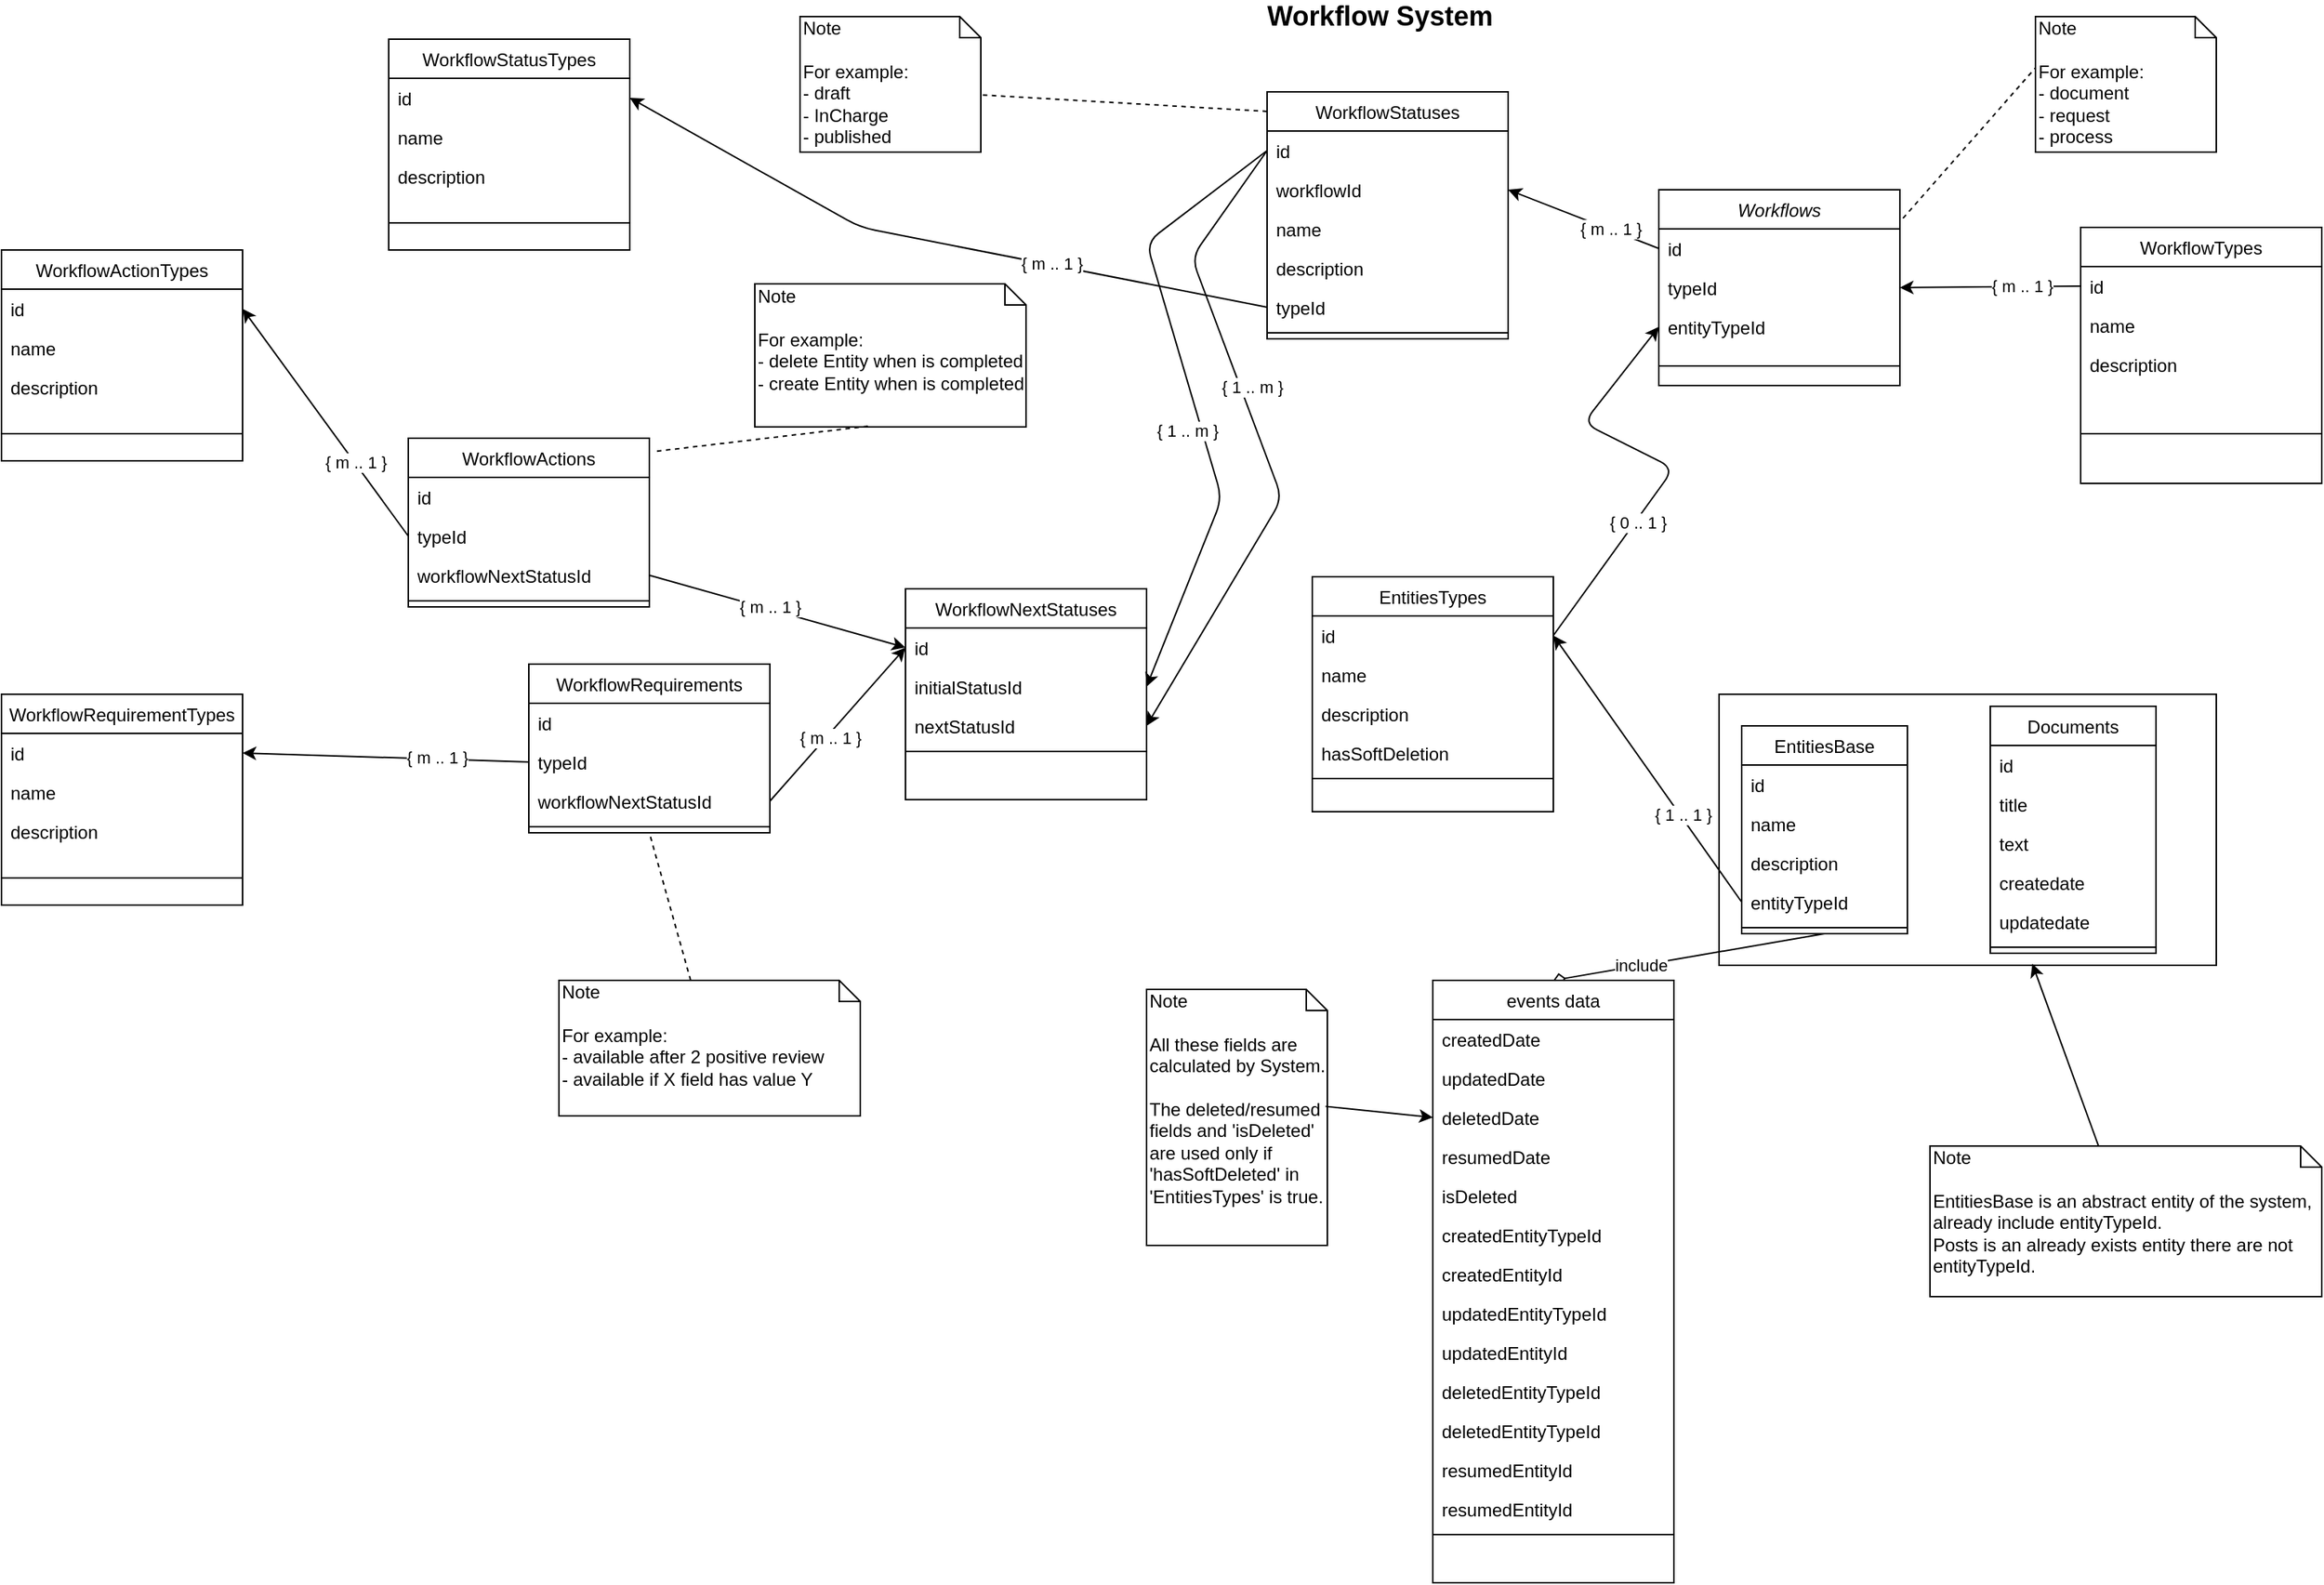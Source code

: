 <mxfile version="13.1.3">
    <diagram id="C5RBs43oDa-KdzZeNtuy" name="Page-1">
        <mxGraphModel dx="1258" dy="830" grid="1" gridSize="10" guides="1" tooltips="1" connect="1" arrows="1" fold="1" page="1" pageScale="1" pageWidth="827" pageHeight="1169" math="0" shadow="0">
            <root>
                <mxCell id="WIyWlLk6GJQsqaUBKTNV-0"/>
                <mxCell id="WIyWlLk6GJQsqaUBKTNV-1" parent="WIyWlLk6GJQsqaUBKTNV-0"/>
                <mxCell id="hu_7Jktt0xsc6km2IPXW-102" value="" style="rounded=0;whiteSpace=wrap;html=1;" parent="WIyWlLk6GJQsqaUBKTNV-1" vertex="1">
                    <mxGeometry x="390" y="470" width="330" height="180" as="geometry"/>
                </mxCell>
                <mxCell id="zkfFHV4jXpPFQw0GAbJ--0" value="Workflows" style="swimlane;fontStyle=2;align=center;verticalAlign=top;childLayout=stackLayout;horizontal=1;startSize=26;horizontalStack=0;resizeParent=1;resizeLast=0;collapsible=1;marginBottom=0;rounded=0;shadow=0;strokeWidth=1;" parent="WIyWlLk6GJQsqaUBKTNV-1" vertex="1">
                    <mxGeometry x="350" y="135" width="160" height="130" as="geometry">
                        <mxRectangle x="230" y="140" width="160" height="26" as="alternateBounds"/>
                    </mxGeometry>
                </mxCell>
                <mxCell id="zkfFHV4jXpPFQw0GAbJ--1" value="id" style="text;align=left;verticalAlign=top;spacingLeft=4;spacingRight=4;overflow=hidden;rotatable=0;points=[[0,0.5],[1,0.5]];portConstraint=eastwest;" parent="zkfFHV4jXpPFQw0GAbJ--0" vertex="1">
                    <mxGeometry y="26" width="160" height="26" as="geometry"/>
                </mxCell>
                <mxCell id="zkfFHV4jXpPFQw0GAbJ--2" value="typeId" style="text;align=left;verticalAlign=top;spacingLeft=4;spacingRight=4;overflow=hidden;rotatable=0;points=[[0,0.5],[1,0.5]];portConstraint=eastwest;rounded=0;shadow=0;html=0;" parent="zkfFHV4jXpPFQw0GAbJ--0" vertex="1">
                    <mxGeometry y="52" width="160" height="26" as="geometry"/>
                </mxCell>
                <mxCell id="zkfFHV4jXpPFQw0GAbJ--3" value="entityTypeId" style="text;align=left;verticalAlign=top;spacingLeft=4;spacingRight=4;overflow=hidden;rotatable=0;points=[[0,0.5],[1,0.5]];portConstraint=eastwest;rounded=0;shadow=0;html=0;" parent="zkfFHV4jXpPFQw0GAbJ--0" vertex="1">
                    <mxGeometry y="78" width="160" height="26" as="geometry"/>
                </mxCell>
                <mxCell id="zkfFHV4jXpPFQw0GAbJ--4" value="" style="line;html=1;strokeWidth=1;align=left;verticalAlign=middle;spacingTop=-1;spacingLeft=3;spacingRight=3;rotatable=0;labelPosition=right;points=[];portConstraint=eastwest;" parent="zkfFHV4jXpPFQw0GAbJ--0" vertex="1">
                    <mxGeometry y="104" width="160" height="26" as="geometry"/>
                </mxCell>
                <mxCell id="zkfFHV4jXpPFQw0GAbJ--17" value="WorkflowTypes" style="swimlane;fontStyle=0;align=center;verticalAlign=top;childLayout=stackLayout;horizontal=1;startSize=26;horizontalStack=0;resizeParent=1;resizeLast=0;collapsible=1;marginBottom=0;rounded=0;shadow=0;strokeWidth=1;" parent="WIyWlLk6GJQsqaUBKTNV-1" vertex="1">
                    <mxGeometry x="630" y="160" width="160" height="170" as="geometry">
                        <mxRectangle x="550" y="140" width="160" height="26" as="alternateBounds"/>
                    </mxGeometry>
                </mxCell>
                <mxCell id="zkfFHV4jXpPFQw0GAbJ--18" value="id" style="text;align=left;verticalAlign=top;spacingLeft=4;spacingRight=4;overflow=hidden;rotatable=0;points=[[0,0.5],[1,0.5]];portConstraint=eastwest;" parent="zkfFHV4jXpPFQw0GAbJ--17" vertex="1">
                    <mxGeometry y="26" width="160" height="26" as="geometry"/>
                </mxCell>
                <mxCell id="zkfFHV4jXpPFQw0GAbJ--19" value="name" style="text;align=left;verticalAlign=top;spacingLeft=4;spacingRight=4;overflow=hidden;rotatable=0;points=[[0,0.5],[1,0.5]];portConstraint=eastwest;rounded=0;shadow=0;html=0;" parent="zkfFHV4jXpPFQw0GAbJ--17" vertex="1">
                    <mxGeometry y="52" width="160" height="26" as="geometry"/>
                </mxCell>
                <mxCell id="zkfFHV4jXpPFQw0GAbJ--20" value="description" style="text;align=left;verticalAlign=top;spacingLeft=4;spacingRight=4;overflow=hidden;rotatable=0;points=[[0,0.5],[1,0.5]];portConstraint=eastwest;rounded=0;shadow=0;html=0;" parent="zkfFHV4jXpPFQw0GAbJ--17" vertex="1">
                    <mxGeometry y="78" width="160" height="26" as="geometry"/>
                </mxCell>
                <mxCell id="zkfFHV4jXpPFQw0GAbJ--23" value="" style="line;html=1;strokeWidth=1;align=left;verticalAlign=middle;spacingTop=-1;spacingLeft=3;spacingRight=3;rotatable=0;labelPosition=right;points=[];portConstraint=eastwest;" parent="zkfFHV4jXpPFQw0GAbJ--17" vertex="1">
                    <mxGeometry y="104" width="160" height="66" as="geometry"/>
                </mxCell>
                <mxCell id="39" value="WorkflowStatusTypes" style="swimlane;fontStyle=0;align=center;verticalAlign=top;childLayout=stackLayout;horizontal=1;startSize=26;horizontalStack=0;resizeParent=1;resizeLast=0;collapsible=1;marginBottom=0;rounded=0;shadow=0;strokeWidth=1;" parent="WIyWlLk6GJQsqaUBKTNV-1" vertex="1">
                    <mxGeometry x="-493" y="35" width="160" height="140" as="geometry">
                        <mxRectangle x="550" y="140" width="160" height="26" as="alternateBounds"/>
                    </mxGeometry>
                </mxCell>
                <mxCell id="40" value="id" style="text;align=left;verticalAlign=top;spacingLeft=4;spacingRight=4;overflow=hidden;rotatable=0;points=[[0,0.5],[1,0.5]];portConstraint=eastwest;" parent="39" vertex="1">
                    <mxGeometry y="26" width="160" height="26" as="geometry"/>
                </mxCell>
                <mxCell id="41" value="name" style="text;align=left;verticalAlign=top;spacingLeft=4;spacingRight=4;overflow=hidden;rotatable=0;points=[[0,0.5],[1,0.5]];portConstraint=eastwest;rounded=0;shadow=0;html=0;" parent="39" vertex="1">
                    <mxGeometry y="52" width="160" height="26" as="geometry"/>
                </mxCell>
                <mxCell id="42" value="description" style="text;align=left;verticalAlign=top;spacingLeft=4;spacingRight=4;overflow=hidden;rotatable=0;points=[[0,0.5],[1,0.5]];portConstraint=eastwest;rounded=0;shadow=0;html=0;" parent="39" vertex="1">
                    <mxGeometry y="78" width="160" height="26" as="geometry"/>
                </mxCell>
                <mxCell id="43" value="" style="line;html=1;strokeWidth=1;align=left;verticalAlign=middle;spacingTop=-1;spacingLeft=3;spacingRight=3;rotatable=0;labelPosition=right;points=[];portConstraint=eastwest;" parent="39" vertex="1">
                    <mxGeometry y="104" width="160" height="36" as="geometry"/>
                </mxCell>
                <mxCell id="48" value="WorkflowActionTypes" style="swimlane;fontStyle=0;align=center;verticalAlign=top;childLayout=stackLayout;horizontal=1;startSize=26;horizontalStack=0;resizeParent=1;resizeLast=0;collapsible=1;marginBottom=0;rounded=0;shadow=0;strokeWidth=1;" parent="WIyWlLk6GJQsqaUBKTNV-1" vertex="1">
                    <mxGeometry x="-750" y="175" width="160" height="140" as="geometry">
                        <mxRectangle x="550" y="140" width="160" height="26" as="alternateBounds"/>
                    </mxGeometry>
                </mxCell>
                <mxCell id="49" value="id" style="text;align=left;verticalAlign=top;spacingLeft=4;spacingRight=4;overflow=hidden;rotatable=0;points=[[0,0.5],[1,0.5]];portConstraint=eastwest;" parent="48" vertex="1">
                    <mxGeometry y="26" width="160" height="26" as="geometry"/>
                </mxCell>
                <mxCell id="50" value="name" style="text;align=left;verticalAlign=top;spacingLeft=4;spacingRight=4;overflow=hidden;rotatable=0;points=[[0,0.5],[1,0.5]];portConstraint=eastwest;rounded=0;shadow=0;html=0;" parent="48" vertex="1">
                    <mxGeometry y="52" width="160" height="26" as="geometry"/>
                </mxCell>
                <mxCell id="51" value="description" style="text;align=left;verticalAlign=top;spacingLeft=4;spacingRight=4;overflow=hidden;rotatable=0;points=[[0,0.5],[1,0.5]];portConstraint=eastwest;rounded=0;shadow=0;html=0;" parent="48" vertex="1">
                    <mxGeometry y="78" width="160" height="26" as="geometry"/>
                </mxCell>
                <mxCell id="52" value="" style="line;html=1;strokeWidth=1;align=left;verticalAlign=middle;spacingTop=-1;spacingLeft=3;spacingRight=3;rotatable=0;labelPosition=right;points=[];portConstraint=eastwest;" parent="48" vertex="1">
                    <mxGeometry y="104" width="160" height="36" as="geometry"/>
                </mxCell>
                <mxCell id="hu_7Jktt0xsc6km2IPXW-115" value="WorkflowStatuses" style="swimlane;fontStyle=0;align=center;verticalAlign=top;childLayout=stackLayout;horizontal=1;startSize=26;horizontalStack=0;resizeParent=1;resizeLast=0;collapsible=1;marginBottom=0;rounded=0;shadow=0;strokeWidth=1;" parent="WIyWlLk6GJQsqaUBKTNV-1" vertex="1">
                    <mxGeometry x="90" y="70" width="160" height="164" as="geometry">
                        <mxRectangle x="550" y="140" width="160" height="26" as="alternateBounds"/>
                    </mxGeometry>
                </mxCell>
                <mxCell id="hu_7Jktt0xsc6km2IPXW-116" value="id" style="text;align=left;verticalAlign=top;spacingLeft=4;spacingRight=4;overflow=hidden;rotatable=0;points=[[0,0.5],[1,0.5]];portConstraint=eastwest;" parent="hu_7Jktt0xsc6km2IPXW-115" vertex="1">
                    <mxGeometry y="26" width="160" height="26" as="geometry"/>
                </mxCell>
                <mxCell id="hu_7Jktt0xsc6km2IPXW-117" value="workflowId" style="text;align=left;verticalAlign=top;spacingLeft=4;spacingRight=4;overflow=hidden;rotatable=0;points=[[0,0.5],[1,0.5]];portConstraint=eastwest;rounded=0;shadow=0;html=0;" parent="hu_7Jktt0xsc6km2IPXW-115" vertex="1">
                    <mxGeometry y="52" width="160" height="26" as="geometry"/>
                </mxCell>
                <mxCell id="hu_7Jktt0xsc6km2IPXW-118" value="name&#10;" style="text;align=left;verticalAlign=top;spacingLeft=4;spacingRight=4;overflow=hidden;rotatable=0;points=[[0,0.5],[1,0.5]];portConstraint=eastwest;rounded=0;shadow=0;html=0;" parent="hu_7Jktt0xsc6km2IPXW-115" vertex="1">
                    <mxGeometry y="78" width="160" height="26" as="geometry"/>
                </mxCell>
                <mxCell id="0" value="description" style="text;align=left;verticalAlign=top;spacingLeft=4;spacingRight=4;overflow=hidden;rotatable=0;points=[[0,0.5],[1,0.5]];portConstraint=eastwest;rounded=0;shadow=0;html=0;" parent="hu_7Jktt0xsc6km2IPXW-115" vertex="1">
                    <mxGeometry y="104" width="160" height="26" as="geometry"/>
                </mxCell>
                <mxCell id="45" value="typeId" style="text;align=left;verticalAlign=top;spacingLeft=4;spacingRight=4;overflow=hidden;rotatable=0;points=[[0,0.5],[1,0.5]];portConstraint=eastwest;rounded=0;shadow=0;html=0;" parent="hu_7Jktt0xsc6km2IPXW-115" vertex="1">
                    <mxGeometry y="130" width="160" height="26" as="geometry"/>
                </mxCell>
                <mxCell id="hu_7Jktt0xsc6km2IPXW-119" value="" style="line;html=1;strokeWidth=1;align=left;verticalAlign=middle;spacingTop=-1;spacingLeft=3;spacingRight=3;rotatable=0;labelPosition=right;points=[];portConstraint=eastwest;" parent="hu_7Jktt0xsc6km2IPXW-115" vertex="1">
                    <mxGeometry y="156" width="160" height="8" as="geometry"/>
                </mxCell>
                <mxCell id="hu_7Jktt0xsc6km2IPXW-29" value="Note&lt;br&gt;&lt;br&gt;All these fields are calculated by System.&lt;br&gt;&lt;br&gt;The deleted/resumed fields and 'isDeleted' are used only if 'hasSoftDeleted' in 'EntitiesTypes' is true." style="shape=note;whiteSpace=wrap;html=1;size=14;verticalAlign=top;align=left;spacingTop=-6;" parent="WIyWlLk6GJQsqaUBKTNV-1" vertex="1">
                    <mxGeometry x="10" y="666" width="120" height="170" as="geometry"/>
                </mxCell>
                <mxCell id="hu_7Jktt0xsc6km2IPXW-0" value="&lt;b&gt;&lt;font style=&quot;font-size: 18px&quot;&gt;Workflow System&lt;/font&gt;&lt;/b&gt;" style="text;html=1;strokeColor=none;fillColor=none;align=center;verticalAlign=middle;whiteSpace=wrap;rounded=0;" parent="WIyWlLk6GJQsqaUBKTNV-1" vertex="1">
                    <mxGeometry x="10" y="10" width="310" height="20" as="geometry"/>
                </mxCell>
                <mxCell id="hu_7Jktt0xsc6km2IPXW-30" value="" style="endArrow=classic;html=1;exitX=0.99;exitY=0.457;exitDx=0;exitDy=0;exitPerimeter=0;entryX=0;entryY=0.5;entryDx=0;entryDy=0;" parent="WIyWlLk6GJQsqaUBKTNV-1" source="hu_7Jktt0xsc6km2IPXW-29" target="hu_7Jktt0xsc6km2IPXW-50" edge="1">
                    <mxGeometry width="50" height="50" relative="1" as="geometry">
                        <mxPoint x="390" y="500" as="sourcePoint"/>
                        <mxPoint x="190" y="674" as="targetPoint"/>
                    </mxGeometry>
                </mxCell>
                <mxCell id="hu_7Jktt0xsc6km2IPXW-62" value="" style="endArrow=none;html=1;exitX=0.5;exitY=0;exitDx=0;exitDy=0;entryX=0.5;entryY=1;entryDx=0;entryDy=0;startArrow=diamond;startFill=0;endFill=0;" parent="WIyWlLk6GJQsqaUBKTNV-1" source="hu_7Jktt0xsc6km2IPXW-44" target="hu_7Jktt0xsc6km2IPXW-18" edge="1">
                    <mxGeometry width="50" height="50" relative="1" as="geometry">
                        <mxPoint x="119" y="712.395" as="sourcePoint"/>
                        <mxPoint x="200" y="831" as="targetPoint"/>
                    </mxGeometry>
                </mxCell>
                <mxCell id="hu_7Jktt0xsc6km2IPXW-63" value="include" style="edgeLabel;html=1;align=center;verticalAlign=middle;resizable=0;points=[];" parent="hu_7Jktt0xsc6km2IPXW-62" vertex="1" connectable="0">
                    <mxGeometry x="-0.356" relative="1" as="geometry">
                        <mxPoint as="offset"/>
                    </mxGeometry>
                </mxCell>
                <mxCell id="hu_7Jktt0xsc6km2IPXW-83" value="" style="endArrow=classic;html=1;exitX=0;exitY=0.5;exitDx=0;exitDy=0;entryX=1;entryY=0.5;entryDx=0;entryDy=0;" parent="WIyWlLk6GJQsqaUBKTNV-1" source="hu_7Jktt0xsc6km2IPXW-84" target="hu_7Jktt0xsc6km2IPXW-13" edge="1">
                    <mxGeometry width="50" height="50" relative="1" as="geometry">
                        <mxPoint x="508.261" y="740" as="sourcePoint"/>
                        <mxPoint x="150" y="470" as="targetPoint"/>
                    </mxGeometry>
                </mxCell>
                <mxCell id="hu_7Jktt0xsc6km2IPXW-85" value="{ 1 .. 1 }" style="edgeLabel;html=1;align=center;verticalAlign=middle;resizable=0;points=[];" parent="hu_7Jktt0xsc6km2IPXW-83" vertex="1" connectable="0">
                    <mxGeometry x="-0.353" y="-1" relative="1" as="geometry">
                        <mxPoint as="offset"/>
                    </mxGeometry>
                </mxCell>
                <mxCell id="hu_7Jktt0xsc6km2IPXW-86" value="" style="endArrow=classic;html=1;exitX=0;exitY=0.5;exitDx=0;exitDy=0;entryX=1;entryY=0.5;entryDx=0;entryDy=0;" parent="WIyWlLk6GJQsqaUBKTNV-1" source="zkfFHV4jXpPFQw0GAbJ--18" target="zkfFHV4jXpPFQw0GAbJ--2" edge="1">
                    <mxGeometry width="50" height="50" relative="1" as="geometry">
                        <mxPoint x="160" y="548" as="sourcePoint"/>
                        <mxPoint x="580" y="270" as="targetPoint"/>
                    </mxGeometry>
                </mxCell>
                <mxCell id="hu_7Jktt0xsc6km2IPXW-87" value="{ m .. 1 }" style="edgeLabel;html=1;align=center;verticalAlign=middle;resizable=0;points=[];" parent="hu_7Jktt0xsc6km2IPXW-86" vertex="1" connectable="0">
                    <mxGeometry x="-0.353" y="-1" relative="1" as="geometry">
                        <mxPoint as="offset"/>
                    </mxGeometry>
                </mxCell>
                <mxCell id="hu_7Jktt0xsc6km2IPXW-88" value="" style="endArrow=classic;html=1;exitX=1;exitY=0.5;exitDx=0;exitDy=0;entryX=0;entryY=0.5;entryDx=0;entryDy=0;" parent="WIyWlLk6GJQsqaUBKTNV-1" source="hu_7Jktt0xsc6km2IPXW-13" target="zkfFHV4jXpPFQw0GAbJ--3" edge="1">
                    <mxGeometry width="50" height="50" relative="1" as="geometry">
                        <mxPoint x="390" y="250" as="sourcePoint"/>
                        <mxPoint x="460" y="380" as="targetPoint"/>
                        <Array as="points">
                            <mxPoint x="360" y="320"/>
                            <mxPoint x="300" y="290"/>
                        </Array>
                    </mxGeometry>
                </mxCell>
                <mxCell id="hu_7Jktt0xsc6km2IPXW-89" value="{ 0 .. 1 }" style="edgeLabel;html=1;align=center;verticalAlign=middle;resizable=0;points=[];" parent="hu_7Jktt0xsc6km2IPXW-88" vertex="1" connectable="0">
                    <mxGeometry x="-0.353" y="-1" relative="1" as="geometry">
                        <mxPoint x="1.0" y="-0.95" as="offset"/>
                    </mxGeometry>
                </mxCell>
                <mxCell id="hu_7Jktt0xsc6km2IPXW-109" value="Note&lt;br&gt;&lt;br&gt;EntitiesBase is an abstract entity of the system, already include entityTypeId.&lt;br&gt;Posts is an already exists entity there are not entityTypeId.&lt;br&gt;" style="shape=note;whiteSpace=wrap;html=1;size=14;verticalAlign=top;align=left;spacingTop=-6;" parent="WIyWlLk6GJQsqaUBKTNV-1" vertex="1">
                    <mxGeometry x="530" y="770" width="260" height="100" as="geometry"/>
                </mxCell>
                <mxCell id="hu_7Jktt0xsc6km2IPXW-110" value="" style="endArrow=classic;html=1;entryX=0.63;entryY=0.994;entryDx=0;entryDy=0;entryPerimeter=0;" parent="WIyWlLk6GJQsqaUBKTNV-1" source="hu_7Jktt0xsc6km2IPXW-109" target="hu_7Jktt0xsc6km2IPXW-102" edge="1">
                    <mxGeometry width="50" height="50" relative="1" as="geometry">
                        <mxPoint x="930" y="700" as="sourcePoint"/>
                        <mxPoint x="480" y="740" as="targetPoint"/>
                    </mxGeometry>
                </mxCell>
                <mxCell id="hu_7Jktt0xsc6km2IPXW-120" value="" style="endArrow=classic;html=1;exitX=0;exitY=0.5;exitDx=0;exitDy=0;entryX=1;entryY=0.5;entryDx=0;entryDy=0;" parent="WIyWlLk6GJQsqaUBKTNV-1" source="zkfFHV4jXpPFQw0GAbJ--1" target="hu_7Jktt0xsc6km2IPXW-117" edge="1">
                    <mxGeometry width="50" height="50" relative="1" as="geometry">
                        <mxPoint x="390" y="247" as="sourcePoint"/>
                        <mxPoint x="-400.96" y="478" as="targetPoint"/>
                    </mxGeometry>
                </mxCell>
                <mxCell id="hu_7Jktt0xsc6km2IPXW-121" value="{ m .. 1 }" style="edgeLabel;html=1;align=center;verticalAlign=middle;resizable=0;points=[];" parent="hu_7Jktt0xsc6km2IPXW-120" vertex="1" connectable="0">
                    <mxGeometry x="-0.353" y="-1" relative="1" as="geometry">
                        <mxPoint as="offset"/>
                    </mxGeometry>
                </mxCell>
                <mxCell id="hu_7Jktt0xsc6km2IPXW-122" value="Note&lt;br&gt;&lt;br&gt;For example:&lt;br&gt;- draft&lt;br&gt;- InCharge&lt;br&gt;- published" style="shape=note;whiteSpace=wrap;html=1;size=14;verticalAlign=top;align=left;spacingTop=-6;" parent="WIyWlLk6GJQsqaUBKTNV-1" vertex="1">
                    <mxGeometry x="-220" y="20" width="120" height="90" as="geometry"/>
                </mxCell>
                <mxCell id="2" value="" style="endArrow=none;dashed=1;html=1;entryX=0;entryY=0;entryDx=120;entryDy=52;entryPerimeter=0;exitX=0;exitY=0.079;exitDx=0;exitDy=0;exitPerimeter=0;" parent="WIyWlLk6GJQsqaUBKTNV-1" source="hu_7Jktt0xsc6km2IPXW-115" target="hu_7Jktt0xsc6km2IPXW-122" edge="1">
                    <mxGeometry width="50" height="50" relative="1" as="geometry">
                        <mxPoint x="530" y="230" as="sourcePoint"/>
                        <mxPoint x="580" y="180" as="targetPoint"/>
                    </mxGeometry>
                </mxCell>
                <mxCell id="3" value="Note&lt;br&gt;&lt;br&gt;For example:&lt;br&gt;- document&lt;br&gt;- request&lt;br&gt;- process" style="shape=note;whiteSpace=wrap;html=1;size=14;verticalAlign=top;align=left;spacingTop=-6;" parent="WIyWlLk6GJQsqaUBKTNV-1" vertex="1">
                    <mxGeometry x="600" y="20" width="120" height="90" as="geometry"/>
                </mxCell>
                <mxCell id="4" value="" style="endArrow=none;dashed=1;html=1;entryX=0;entryY=0.378;entryDx=0;entryDy=0;entryPerimeter=0;exitX=1.013;exitY=0.146;exitDx=0;exitDy=0;exitPerimeter=0;" parent="WIyWlLk6GJQsqaUBKTNV-1" source="zkfFHV4jXpPFQw0GAbJ--0" target="3" edge="1">
                    <mxGeometry width="50" height="50" relative="1" as="geometry">
                        <mxPoint x="440" y="99" as="sourcePoint"/>
                        <mxPoint x="840" y="180" as="targetPoint"/>
                    </mxGeometry>
                </mxCell>
                <mxCell id="10" value="" style="endArrow=classic;html=1;exitX=0;exitY=0.5;exitDx=0;exitDy=0;entryX=1;entryY=0.5;entryDx=0;entryDy=0;" parent="WIyWlLk6GJQsqaUBKTNV-1" source="hu_7Jktt0xsc6km2IPXW-116" target="7" edge="1">
                    <mxGeometry width="50" height="50" relative="1" as="geometry">
                        <mxPoint x="360" y="184" as="sourcePoint"/>
                        <mxPoint x="190" y="350" as="targetPoint"/>
                        <Array as="points">
                            <mxPoint x="10" y="170"/>
                            <mxPoint x="60" y="340"/>
                        </Array>
                    </mxGeometry>
                </mxCell>
                <mxCell id="11" value="{ 1 .. m }" style="edgeLabel;html=1;align=center;verticalAlign=middle;resizable=0;points=[];" parent="10" vertex="1" connectable="0">
                    <mxGeometry x="-0.353" y="-1" relative="1" as="geometry">
                        <mxPoint x="18.56" y="93.12" as="offset"/>
                    </mxGeometry>
                </mxCell>
                <mxCell id="12" value="" style="endArrow=classic;html=1;entryX=1;entryY=0.5;entryDx=0;entryDy=0;exitX=0;exitY=0.5;exitDx=0;exitDy=0;" parent="WIyWlLk6GJQsqaUBKTNV-1" source="hu_7Jktt0xsc6km2IPXW-116" target="8" edge="1">
                    <mxGeometry width="50" height="50" relative="1" as="geometry">
                        <mxPoint x="190" y="300" as="sourcePoint"/>
                        <mxPoint x="10" y="109" as="targetPoint"/>
                        <Array as="points">
                            <mxPoint x="40" y="180"/>
                            <mxPoint x="100" y="340"/>
                        </Array>
                    </mxGeometry>
                </mxCell>
                <mxCell id="13" value="{ 1 .. m }" style="edgeLabel;html=1;align=center;verticalAlign=middle;resizable=0;points=[];" parent="12" vertex="1" connectable="0">
                    <mxGeometry x="-0.353" y="-1" relative="1" as="geometry">
                        <mxPoint x="22.27" y="35.87" as="offset"/>
                    </mxGeometry>
                </mxCell>
                <mxCell id="24" value="" style="endArrow=classic;html=1;exitX=1;exitY=0.5;exitDx=0;exitDy=0;entryX=0;entryY=0.5;entryDx=0;entryDy=0;" parent="WIyWlLk6GJQsqaUBKTNV-1" source="17" target="6" edge="1">
                    <mxGeometry width="50" height="50" relative="1" as="geometry">
                        <mxPoint x="360" y="184" as="sourcePoint"/>
                        <mxPoint x="-210" y="420" as="targetPoint"/>
                        <Array as="points"/>
                    </mxGeometry>
                </mxCell>
                <mxCell id="25" value="{ m .. 1 }" style="edgeLabel;html=1;align=center;verticalAlign=middle;resizable=0;points=[];" parent="24" vertex="1" connectable="0">
                    <mxGeometry x="-0.353" y="-1" relative="1" as="geometry">
                        <mxPoint x="25.42" y="4.55" as="offset"/>
                    </mxGeometry>
                </mxCell>
                <mxCell id="26" value="" style="endArrow=classic;html=1;entryX=0;entryY=0.5;entryDx=0;entryDy=0;exitX=1;exitY=0.5;exitDx=0;exitDy=0;" parent="WIyWlLk6GJQsqaUBKTNV-1" source="22" target="6" edge="1">
                    <mxGeometry width="50" height="50" relative="1" as="geometry">
                        <mxPoint x="-210" y="430" as="sourcePoint"/>
                        <mxPoint x="-130" y="181" as="targetPoint"/>
                        <Array as="points"/>
                    </mxGeometry>
                </mxCell>
                <mxCell id="27" value="{ m .. 1 }" style="edgeLabel;html=1;align=center;verticalAlign=middle;resizable=0;points=[];" parent="26" vertex="1" connectable="0">
                    <mxGeometry x="-0.353" y="-1" relative="1" as="geometry">
                        <mxPoint x="10.35" y="-9.92" as="offset"/>
                    </mxGeometry>
                </mxCell>
                <mxCell id="28" value="Note&lt;br&gt;&lt;br&gt;For example:&lt;br&gt;- available after 2 positive review&lt;br&gt;- available if X field has value Y" style="shape=note;whiteSpace=wrap;html=1;size=14;verticalAlign=top;align=left;spacingTop=-6;" parent="WIyWlLk6GJQsqaUBKTNV-1" vertex="1">
                    <mxGeometry x="-380" y="660" width="200" height="90" as="geometry"/>
                </mxCell>
                <mxCell id="29" value="" style="endArrow=none;dashed=1;html=1;entryX=0.5;entryY=1;entryDx=0;entryDy=0;" parent="WIyWlLk6GJQsqaUBKTNV-1" source="28" target="19" edge="1">
                    <mxGeometry width="50" height="50" relative="1" as="geometry">
                        <mxPoint x="-750" y="339" as="sourcePoint"/>
                        <mxPoint x="-350" y="420" as="targetPoint"/>
                    </mxGeometry>
                </mxCell>
                <mxCell id="32" value="Note&lt;br&gt;&lt;br&gt;For example:&lt;br&gt;- delete Entity when is completed&lt;br&gt;- create Entity when is completed" style="shape=note;whiteSpace=wrap;html=1;size=14;verticalAlign=top;align=left;spacingTop=-6;" parent="WIyWlLk6GJQsqaUBKTNV-1" vertex="1">
                    <mxGeometry x="-250" y="197.5" width="180" height="95" as="geometry"/>
                </mxCell>
                <mxCell id="33" value="" style="endArrow=none;dashed=1;html=1;entryX=1.013;entryY=0.08;entryDx=0;entryDy=0;entryPerimeter=0;exitX=0.417;exitY=0.995;exitDx=0;exitDy=0;exitPerimeter=0;" parent="WIyWlLk6GJQsqaUBKTNV-1" source="32" target="14" edge="1">
                    <mxGeometry width="50" height="50" relative="1" as="geometry">
                        <mxPoint x="-740" y="164" as="sourcePoint"/>
                        <mxPoint x="140" y="190" as="targetPoint"/>
                    </mxGeometry>
                </mxCell>
                <mxCell id="5" value="WorkflowNextStatuses" style="swimlane;fontStyle=0;align=center;verticalAlign=top;childLayout=stackLayout;horizontal=1;startSize=26;horizontalStack=0;resizeParent=1;resizeLast=0;collapsible=1;marginBottom=0;rounded=0;shadow=0;strokeWidth=1;" parent="WIyWlLk6GJQsqaUBKTNV-1" vertex="1">
                    <mxGeometry x="-150" y="400" width="160" height="140" as="geometry">
                        <mxRectangle x="550" y="140" width="160" height="26" as="alternateBounds"/>
                    </mxGeometry>
                </mxCell>
                <mxCell id="6" value="id" style="text;align=left;verticalAlign=top;spacingLeft=4;spacingRight=4;overflow=hidden;rotatable=0;points=[[0,0.5],[1,0.5]];portConstraint=eastwest;" parent="5" vertex="1">
                    <mxGeometry y="26" width="160" height="26" as="geometry"/>
                </mxCell>
                <mxCell id="7" value="initialStatusId" style="text;align=left;verticalAlign=top;spacingLeft=4;spacingRight=4;overflow=hidden;rotatable=0;points=[[0,0.5],[1,0.5]];portConstraint=eastwest;rounded=0;shadow=0;html=0;" parent="5" vertex="1">
                    <mxGeometry y="52" width="160" height="26" as="geometry"/>
                </mxCell>
                <mxCell id="8" value="nextStatusId" style="text;align=left;verticalAlign=top;spacingLeft=4;spacingRight=4;overflow=hidden;rotatable=0;points=[[0,0.5],[1,0.5]];portConstraint=eastwest;rounded=0;shadow=0;html=0;" parent="5" vertex="1">
                    <mxGeometry y="78" width="160" height="26" as="geometry"/>
                </mxCell>
                <mxCell id="9" value="" style="line;html=1;strokeWidth=1;align=left;verticalAlign=middle;spacingTop=-1;spacingLeft=3;spacingRight=3;rotatable=0;labelPosition=right;points=[];portConstraint=eastwest;" parent="5" vertex="1">
                    <mxGeometry y="104" width="160" height="8" as="geometry"/>
                </mxCell>
                <mxCell id="hu_7Jktt0xsc6km2IPXW-18" value="EntitiesBase" style="swimlane;fontStyle=0;align=center;verticalAlign=top;childLayout=stackLayout;horizontal=1;startSize=26;horizontalStack=0;resizeParent=1;resizeLast=0;collapsible=1;marginBottom=0;rounded=0;shadow=0;strokeWidth=1;" parent="WIyWlLk6GJQsqaUBKTNV-1" vertex="1">
                    <mxGeometry x="405" y="491" width="110" height="138" as="geometry">
                        <mxRectangle x="550" y="140" width="160" height="26" as="alternateBounds"/>
                    </mxGeometry>
                </mxCell>
                <mxCell id="hu_7Jktt0xsc6km2IPXW-19" value="id" style="text;align=left;verticalAlign=top;spacingLeft=4;spacingRight=4;overflow=hidden;rotatable=0;points=[[0,0.5],[1,0.5]];portConstraint=eastwest;" parent="hu_7Jktt0xsc6km2IPXW-18" vertex="1">
                    <mxGeometry y="26" width="110" height="26" as="geometry"/>
                </mxCell>
                <mxCell id="hu_7Jktt0xsc6km2IPXW-20" value="name" style="text;align=left;verticalAlign=top;spacingLeft=4;spacingRight=4;overflow=hidden;rotatable=0;points=[[0,0.5],[1,0.5]];portConstraint=eastwest;rounded=0;shadow=0;html=0;" parent="hu_7Jktt0xsc6km2IPXW-18" vertex="1">
                    <mxGeometry y="52" width="110" height="26" as="geometry"/>
                </mxCell>
                <mxCell id="hu_7Jktt0xsc6km2IPXW-21" value="description" style="text;align=left;verticalAlign=top;spacingLeft=4;spacingRight=4;overflow=hidden;rotatable=0;points=[[0,0.5],[1,0.5]];portConstraint=eastwest;rounded=0;shadow=0;html=0;" parent="hu_7Jktt0xsc6km2IPXW-18" vertex="1">
                    <mxGeometry y="78" width="110" height="26" as="geometry"/>
                </mxCell>
                <mxCell id="hu_7Jktt0xsc6km2IPXW-84" value="entityTypeId" style="text;align=left;verticalAlign=top;spacingLeft=4;spacingRight=4;overflow=hidden;rotatable=0;points=[[0,0.5],[1,0.5]];portConstraint=eastwest;rounded=0;shadow=0;html=0;" parent="hu_7Jktt0xsc6km2IPXW-18" vertex="1">
                    <mxGeometry y="104" width="110" height="26" as="geometry"/>
                </mxCell>
                <mxCell id="hu_7Jktt0xsc6km2IPXW-23" value="" style="line;html=1;strokeWidth=1;align=left;verticalAlign=middle;spacingTop=-1;spacingLeft=3;spacingRight=3;rotatable=0;labelPosition=right;points=[];portConstraint=eastwest;" parent="hu_7Jktt0xsc6km2IPXW-18" vertex="1">
                    <mxGeometry y="130" width="110" height="8" as="geometry"/>
                </mxCell>
                <mxCell id="hu_7Jktt0xsc6km2IPXW-103" value="Documents" style="swimlane;fontStyle=0;align=center;verticalAlign=top;childLayout=stackLayout;horizontal=1;startSize=26;horizontalStack=0;resizeParent=1;resizeLast=0;collapsible=1;marginBottom=0;rounded=0;shadow=0;strokeWidth=1;" parent="WIyWlLk6GJQsqaUBKTNV-1" vertex="1">
                    <mxGeometry x="570" y="478" width="110" height="164" as="geometry">
                        <mxRectangle x="550" y="140" width="160" height="26" as="alternateBounds"/>
                    </mxGeometry>
                </mxCell>
                <mxCell id="hu_7Jktt0xsc6km2IPXW-104" value="id" style="text;align=left;verticalAlign=top;spacingLeft=4;spacingRight=4;overflow=hidden;rotatable=0;points=[[0,0.5],[1,0.5]];portConstraint=eastwest;" parent="hu_7Jktt0xsc6km2IPXW-103" vertex="1">
                    <mxGeometry y="26" width="110" height="26" as="geometry"/>
                </mxCell>
                <mxCell id="hu_7Jktt0xsc6km2IPXW-105" value="title" style="text;align=left;verticalAlign=top;spacingLeft=4;spacingRight=4;overflow=hidden;rotatable=0;points=[[0,0.5],[1,0.5]];portConstraint=eastwest;rounded=0;shadow=0;html=0;" parent="hu_7Jktt0xsc6km2IPXW-103" vertex="1">
                    <mxGeometry y="52" width="110" height="26" as="geometry"/>
                </mxCell>
                <mxCell id="hu_7Jktt0xsc6km2IPXW-106" value="text" style="text;align=left;verticalAlign=top;spacingLeft=4;spacingRight=4;overflow=hidden;rotatable=0;points=[[0,0.5],[1,0.5]];portConstraint=eastwest;rounded=0;shadow=0;html=0;" parent="hu_7Jktt0xsc6km2IPXW-103" vertex="1">
                    <mxGeometry y="78" width="110" height="26" as="geometry"/>
                </mxCell>
                <mxCell id="hu_7Jktt0xsc6km2IPXW-107" value="createdate" style="text;align=left;verticalAlign=top;spacingLeft=4;spacingRight=4;overflow=hidden;rotatable=0;points=[[0,0.5],[1,0.5]];portConstraint=eastwest;rounded=0;shadow=0;html=0;" parent="hu_7Jktt0xsc6km2IPXW-103" vertex="1">
                    <mxGeometry y="104" width="110" height="26" as="geometry"/>
                </mxCell>
                <mxCell id="hu_7Jktt0xsc6km2IPXW-111" value="updatedate" style="text;align=left;verticalAlign=top;spacingLeft=4;spacingRight=4;overflow=hidden;rotatable=0;points=[[0,0.5],[1,0.5]];portConstraint=eastwest;rounded=0;shadow=0;html=0;" parent="hu_7Jktt0xsc6km2IPXW-103" vertex="1">
                    <mxGeometry y="130" width="110" height="26" as="geometry"/>
                </mxCell>
                <mxCell id="hu_7Jktt0xsc6km2IPXW-108" value="" style="line;html=1;strokeWidth=1;align=left;verticalAlign=middle;spacingTop=-1;spacingLeft=3;spacingRight=3;rotatable=0;labelPosition=right;points=[];portConstraint=eastwest;" parent="hu_7Jktt0xsc6km2IPXW-103" vertex="1">
                    <mxGeometry y="156" width="110" height="8" as="geometry"/>
                </mxCell>
                <mxCell id="hu_7Jktt0xsc6km2IPXW-44" value="events data" style="swimlane;fontStyle=0;align=center;verticalAlign=top;childLayout=stackLayout;horizontal=1;startSize=26;horizontalStack=0;resizeParent=1;resizeLast=0;collapsible=1;marginBottom=0;rounded=0;shadow=0;strokeWidth=1;" parent="WIyWlLk6GJQsqaUBKTNV-1" vertex="1">
                    <mxGeometry x="200" y="660" width="160" height="400" as="geometry">
                        <mxRectangle x="550" y="140" width="160" height="26" as="alternateBounds"/>
                    </mxGeometry>
                </mxCell>
                <mxCell id="hu_7Jktt0xsc6km2IPXW-48" value="createdDate" style="text;align=left;verticalAlign=top;spacingLeft=4;spacingRight=4;overflow=hidden;rotatable=0;points=[[0,0.5],[1,0.5]];portConstraint=eastwest;rounded=0;shadow=0;html=0;" parent="hu_7Jktt0xsc6km2IPXW-44" vertex="1">
                    <mxGeometry y="26" width="160" height="26" as="geometry"/>
                </mxCell>
                <mxCell id="hu_7Jktt0xsc6km2IPXW-49" value="updatedDate" style="text;align=left;verticalAlign=top;spacingLeft=4;spacingRight=4;overflow=hidden;rotatable=0;points=[[0,0.5],[1,0.5]];portConstraint=eastwest;rounded=0;shadow=0;html=0;" parent="hu_7Jktt0xsc6km2IPXW-44" vertex="1">
                    <mxGeometry y="52" width="160" height="26" as="geometry"/>
                </mxCell>
                <mxCell id="hu_7Jktt0xsc6km2IPXW-50" value="deletedDate" style="text;align=left;verticalAlign=top;spacingLeft=4;spacingRight=4;overflow=hidden;rotatable=0;points=[[0,0.5],[1,0.5]];portConstraint=eastwest;rounded=0;shadow=0;html=0;" parent="hu_7Jktt0xsc6km2IPXW-44" vertex="1">
                    <mxGeometry y="78" width="160" height="26" as="geometry"/>
                </mxCell>
                <mxCell id="hu_7Jktt0xsc6km2IPXW-51" value="resumedDate" style="text;align=left;verticalAlign=top;spacingLeft=4;spacingRight=4;overflow=hidden;rotatable=0;points=[[0,0.5],[1,0.5]];portConstraint=eastwest;rounded=0;shadow=0;html=0;" parent="hu_7Jktt0xsc6km2IPXW-44" vertex="1">
                    <mxGeometry y="104" width="160" height="26" as="geometry"/>
                </mxCell>
                <mxCell id="hu_7Jktt0xsc6km2IPXW-52" value="isDeleted" style="text;align=left;verticalAlign=top;spacingLeft=4;spacingRight=4;overflow=hidden;rotatable=0;points=[[0,0.5],[1,0.5]];portConstraint=eastwest;rounded=0;shadow=0;html=0;" parent="hu_7Jktt0xsc6km2IPXW-44" vertex="1">
                    <mxGeometry y="130" width="160" height="26" as="geometry"/>
                </mxCell>
                <mxCell id="hu_7Jktt0xsc6km2IPXW-53" value="createdEntityTypeId" style="text;align=left;verticalAlign=top;spacingLeft=4;spacingRight=4;overflow=hidden;rotatable=0;points=[[0,0.5],[1,0.5]];portConstraint=eastwest;rounded=0;shadow=0;html=0;" parent="hu_7Jktt0xsc6km2IPXW-44" vertex="1">
                    <mxGeometry y="156" width="160" height="26" as="geometry"/>
                </mxCell>
                <mxCell id="hu_7Jktt0xsc6km2IPXW-54" value="createdEntityId" style="text;align=left;verticalAlign=top;spacingLeft=4;spacingRight=4;overflow=hidden;rotatable=0;points=[[0,0.5],[1,0.5]];portConstraint=eastwest;rounded=0;shadow=0;html=0;" parent="hu_7Jktt0xsc6km2IPXW-44" vertex="1">
                    <mxGeometry y="182" width="160" height="26" as="geometry"/>
                </mxCell>
                <mxCell id="hu_7Jktt0xsc6km2IPXW-55" value="updatedEntityTypeId" style="text;align=left;verticalAlign=top;spacingLeft=4;spacingRight=4;overflow=hidden;rotatable=0;points=[[0,0.5],[1,0.5]];portConstraint=eastwest;rounded=0;shadow=0;html=0;" parent="hu_7Jktt0xsc6km2IPXW-44" vertex="1">
                    <mxGeometry y="208" width="160" height="26" as="geometry"/>
                </mxCell>
                <mxCell id="hu_7Jktt0xsc6km2IPXW-56" value="updatedEntityId" style="text;align=left;verticalAlign=top;spacingLeft=4;spacingRight=4;overflow=hidden;rotatable=0;points=[[0,0.5],[1,0.5]];portConstraint=eastwest;rounded=0;shadow=0;html=0;" parent="hu_7Jktt0xsc6km2IPXW-44" vertex="1">
                    <mxGeometry y="234" width="160" height="26" as="geometry"/>
                </mxCell>
                <mxCell id="hu_7Jktt0xsc6km2IPXW-57" value="deletedEntityTypeId" style="text;align=left;verticalAlign=top;spacingLeft=4;spacingRight=4;overflow=hidden;rotatable=0;points=[[0,0.5],[1,0.5]];portConstraint=eastwest;rounded=0;shadow=0;html=0;" parent="hu_7Jktt0xsc6km2IPXW-44" vertex="1">
                    <mxGeometry y="260" width="160" height="26" as="geometry"/>
                </mxCell>
                <mxCell id="hu_7Jktt0xsc6km2IPXW-58" value="deletedEntityTypeId" style="text;align=left;verticalAlign=top;spacingLeft=4;spacingRight=4;overflow=hidden;rotatable=0;points=[[0,0.5],[1,0.5]];portConstraint=eastwest;rounded=0;shadow=0;html=0;" parent="hu_7Jktt0xsc6km2IPXW-44" vertex="1">
                    <mxGeometry y="286" width="160" height="26" as="geometry"/>
                </mxCell>
                <mxCell id="hu_7Jktt0xsc6km2IPXW-59" value="resumedEntityId" style="text;align=left;verticalAlign=top;spacingLeft=4;spacingRight=4;overflow=hidden;rotatable=0;points=[[0,0.5],[1,0.5]];portConstraint=eastwest;rounded=0;shadow=0;html=0;" parent="hu_7Jktt0xsc6km2IPXW-44" vertex="1">
                    <mxGeometry y="312" width="160" height="26" as="geometry"/>
                </mxCell>
                <mxCell id="hu_7Jktt0xsc6km2IPXW-60" value="resumedEntityId" style="text;align=left;verticalAlign=top;spacingLeft=4;spacingRight=4;overflow=hidden;rotatable=0;points=[[0,0.5],[1,0.5]];portConstraint=eastwest;rounded=0;shadow=0;html=0;" parent="hu_7Jktt0xsc6km2IPXW-44" vertex="1">
                    <mxGeometry y="338" width="160" height="26" as="geometry"/>
                </mxCell>
                <mxCell id="hu_7Jktt0xsc6km2IPXW-61" value="" style="line;html=1;strokeWidth=1;align=left;verticalAlign=middle;spacingTop=-1;spacingLeft=3;spacingRight=3;rotatable=0;labelPosition=right;points=[];portConstraint=eastwest;" parent="hu_7Jktt0xsc6km2IPXW-44" vertex="1">
                    <mxGeometry y="364" width="160" height="8" as="geometry"/>
                </mxCell>
                <mxCell id="hu_7Jktt0xsc6km2IPXW-12" value="EntitiesTypes" style="swimlane;fontStyle=0;align=center;verticalAlign=top;childLayout=stackLayout;horizontal=1;startSize=26;horizontalStack=0;resizeParent=1;resizeLast=0;collapsible=1;marginBottom=0;rounded=0;shadow=0;strokeWidth=1;" parent="WIyWlLk6GJQsqaUBKTNV-1" vertex="1">
                    <mxGeometry x="120" y="392" width="160" height="156" as="geometry">
                        <mxRectangle x="550" y="140" width="160" height="26" as="alternateBounds"/>
                    </mxGeometry>
                </mxCell>
                <mxCell id="hu_7Jktt0xsc6km2IPXW-13" value="id" style="text;align=left;verticalAlign=top;spacingLeft=4;spacingRight=4;overflow=hidden;rotatable=0;points=[[0,0.5],[1,0.5]];portConstraint=eastwest;" parent="hu_7Jktt0xsc6km2IPXW-12" vertex="1">
                    <mxGeometry y="26" width="160" height="26" as="geometry"/>
                </mxCell>
                <mxCell id="hu_7Jktt0xsc6km2IPXW-14" value="name" style="text;align=left;verticalAlign=top;spacingLeft=4;spacingRight=4;overflow=hidden;rotatable=0;points=[[0,0.5],[1,0.5]];portConstraint=eastwest;rounded=0;shadow=0;html=0;" parent="hu_7Jktt0xsc6km2IPXW-12" vertex="1">
                    <mxGeometry y="52" width="160" height="26" as="geometry"/>
                </mxCell>
                <mxCell id="hu_7Jktt0xsc6km2IPXW-15" value="description" style="text;align=left;verticalAlign=top;spacingLeft=4;spacingRight=4;overflow=hidden;rotatable=0;points=[[0,0.5],[1,0.5]];portConstraint=eastwest;rounded=0;shadow=0;html=0;" parent="hu_7Jktt0xsc6km2IPXW-12" vertex="1">
                    <mxGeometry y="78" width="160" height="26" as="geometry"/>
                </mxCell>
                <mxCell id="hu_7Jktt0xsc6km2IPXW-17" value="hasSoftDeletion" style="text;align=left;verticalAlign=top;spacingLeft=4;spacingRight=4;overflow=hidden;rotatable=0;points=[[0,0.5],[1,0.5]];portConstraint=eastwest;rounded=0;shadow=0;html=0;" parent="hu_7Jktt0xsc6km2IPXW-12" vertex="1">
                    <mxGeometry y="104" width="160" height="26" as="geometry"/>
                </mxCell>
                <mxCell id="hu_7Jktt0xsc6km2IPXW-16" value="" style="line;html=1;strokeWidth=1;align=left;verticalAlign=middle;spacingTop=-1;spacingLeft=3;spacingRight=3;rotatable=0;labelPosition=right;points=[];portConstraint=eastwest;" parent="hu_7Jktt0xsc6km2IPXW-12" vertex="1">
                    <mxGeometry y="130" width="160" height="8" as="geometry"/>
                </mxCell>
                <mxCell id="14" value="WorkflowActions" style="swimlane;fontStyle=0;align=center;verticalAlign=top;childLayout=stackLayout;horizontal=1;startSize=26;horizontalStack=0;resizeParent=1;resizeLast=0;collapsible=1;marginBottom=0;rounded=0;shadow=0;strokeWidth=1;" parent="WIyWlLk6GJQsqaUBKTNV-1" vertex="1">
                    <mxGeometry x="-480" y="300" width="160" height="112" as="geometry">
                        <mxRectangle x="550" y="140" width="160" height="26" as="alternateBounds"/>
                    </mxGeometry>
                </mxCell>
                <mxCell id="15" value="id" style="text;align=left;verticalAlign=top;spacingLeft=4;spacingRight=4;overflow=hidden;rotatable=0;points=[[0,0.5],[1,0.5]];portConstraint=eastwest;" parent="14" vertex="1">
                    <mxGeometry y="26" width="160" height="26" as="geometry"/>
                </mxCell>
                <mxCell id="16" value="typeId" style="text;align=left;verticalAlign=top;spacingLeft=4;spacingRight=4;overflow=hidden;rotatable=0;points=[[0,0.5],[1,0.5]];portConstraint=eastwest;rounded=0;shadow=0;html=0;" parent="14" vertex="1">
                    <mxGeometry y="52" width="160" height="26" as="geometry"/>
                </mxCell>
                <mxCell id="17" value="workflowNextStatusId" style="text;align=left;verticalAlign=top;spacingLeft=4;spacingRight=4;overflow=hidden;rotatable=0;points=[[0,0.5],[1,0.5]];portConstraint=eastwest;rounded=0;shadow=0;html=0;" parent="14" vertex="1">
                    <mxGeometry y="78" width="160" height="26" as="geometry"/>
                </mxCell>
                <mxCell id="18" value="" style="line;html=1;strokeWidth=1;align=left;verticalAlign=middle;spacingTop=-1;spacingLeft=3;spacingRight=3;rotatable=0;labelPosition=right;points=[];portConstraint=eastwest;" parent="14" vertex="1">
                    <mxGeometry y="104" width="160" height="8" as="geometry"/>
                </mxCell>
                <mxCell id="46" value="" style="endArrow=classic;html=1;entryX=1;entryY=0.5;entryDx=0;entryDy=0;exitX=0;exitY=0.5;exitDx=0;exitDy=0;" parent="WIyWlLk6GJQsqaUBKTNV-1" source="45" target="40" edge="1">
                    <mxGeometry width="50" height="50" relative="1" as="geometry">
                        <mxPoint x="-270" y="193" as="sourcePoint"/>
                        <mxPoint x="170" y="125" as="targetPoint"/>
                        <Array as="points">
                            <mxPoint x="-180" y="160"/>
                        </Array>
                    </mxGeometry>
                </mxCell>
                <mxCell id="47" value="{ m .. 1 }" style="edgeLabel;html=1;align=center;verticalAlign=middle;resizable=0;points=[];" parent="46" vertex="1" connectable="0">
                    <mxGeometry x="-0.353" y="-1" relative="1" as="geometry">
                        <mxPoint as="offset"/>
                    </mxGeometry>
                </mxCell>
                <mxCell id="58" value="" style="endArrow=classic;html=1;entryX=1;entryY=0.5;entryDx=0;entryDy=0;exitX=0;exitY=0.5;exitDx=0;exitDy=0;" parent="WIyWlLk6GJQsqaUBKTNV-1" source="16" target="49" edge="1">
                    <mxGeometry width="50" height="50" relative="1" as="geometry">
                        <mxPoint x="-490" y="220" as="sourcePoint"/>
                        <mxPoint x="10" y="203" as="targetPoint"/>
                        <Array as="points"/>
                    </mxGeometry>
                </mxCell>
                <mxCell id="59" value="{ m .. 1 }" style="edgeLabel;html=1;align=center;verticalAlign=middle;resizable=0;points=[];" parent="58" vertex="1" connectable="0">
                    <mxGeometry x="-0.353" y="-1" relative="1" as="geometry">
                        <mxPoint as="offset"/>
                    </mxGeometry>
                </mxCell>
                <mxCell id="60" value="" style="endArrow=classic;html=1;entryX=1;entryY=0.5;entryDx=0;entryDy=0;exitX=0;exitY=0.5;exitDx=0;exitDy=0;" parent="WIyWlLk6GJQsqaUBKTNV-1" source="21" target="54" edge="1">
                    <mxGeometry width="50" height="50" relative="1" as="geometry">
                        <mxPoint x="-470" y="580" as="sourcePoint"/>
                        <mxPoint x="-470" y="349" as="targetPoint"/>
                        <Array as="points"/>
                    </mxGeometry>
                </mxCell>
                <mxCell id="61" value="{ m .. 1 }" style="edgeLabel;html=1;align=center;verticalAlign=middle;resizable=0;points=[];" parent="60" vertex="1" connectable="0">
                    <mxGeometry x="-0.353" y="-1" relative="1" as="geometry">
                        <mxPoint as="offset"/>
                    </mxGeometry>
                </mxCell>
                <mxCell id="53" value="WorkflowRequirementTypes" style="swimlane;fontStyle=0;align=center;verticalAlign=top;childLayout=stackLayout;horizontal=1;startSize=26;horizontalStack=0;resizeParent=1;resizeLast=0;collapsible=1;marginBottom=0;rounded=0;shadow=0;strokeWidth=1;" parent="WIyWlLk6GJQsqaUBKTNV-1" vertex="1">
                    <mxGeometry x="-750" y="470" width="160" height="140" as="geometry">
                        <mxRectangle x="550" y="140" width="160" height="26" as="alternateBounds"/>
                    </mxGeometry>
                </mxCell>
                <mxCell id="54" value="id" style="text;align=left;verticalAlign=top;spacingLeft=4;spacingRight=4;overflow=hidden;rotatable=0;points=[[0,0.5],[1,0.5]];portConstraint=eastwest;" parent="53" vertex="1">
                    <mxGeometry y="26" width="160" height="26" as="geometry"/>
                </mxCell>
                <mxCell id="55" value="name" style="text;align=left;verticalAlign=top;spacingLeft=4;spacingRight=4;overflow=hidden;rotatable=0;points=[[0,0.5],[1,0.5]];portConstraint=eastwest;rounded=0;shadow=0;html=0;" parent="53" vertex="1">
                    <mxGeometry y="52" width="160" height="26" as="geometry"/>
                </mxCell>
                <mxCell id="56" value="description" style="text;align=left;verticalAlign=top;spacingLeft=4;spacingRight=4;overflow=hidden;rotatable=0;points=[[0,0.5],[1,0.5]];portConstraint=eastwest;rounded=0;shadow=0;html=0;" parent="53" vertex="1">
                    <mxGeometry y="78" width="160" height="26" as="geometry"/>
                </mxCell>
                <mxCell id="57" value="" style="line;html=1;strokeWidth=1;align=left;verticalAlign=middle;spacingTop=-1;spacingLeft=3;spacingRight=3;rotatable=0;labelPosition=right;points=[];portConstraint=eastwest;" parent="53" vertex="1">
                    <mxGeometry y="104" width="160" height="36" as="geometry"/>
                </mxCell>
                <mxCell id="19" value="WorkflowRequirements" style="swimlane;fontStyle=0;align=center;verticalAlign=top;childLayout=stackLayout;horizontal=1;startSize=26;horizontalStack=0;resizeParent=1;resizeLast=0;collapsible=1;marginBottom=0;rounded=0;shadow=0;strokeWidth=1;" parent="WIyWlLk6GJQsqaUBKTNV-1" vertex="1">
                    <mxGeometry x="-400" y="450" width="160" height="112" as="geometry">
                        <mxRectangle x="550" y="140" width="160" height="26" as="alternateBounds"/>
                    </mxGeometry>
                </mxCell>
                <mxCell id="20" value="id" style="text;align=left;verticalAlign=top;spacingLeft=4;spacingRight=4;overflow=hidden;rotatable=0;points=[[0,0.5],[1,0.5]];portConstraint=eastwest;" parent="19" vertex="1">
                    <mxGeometry y="26" width="160" height="26" as="geometry"/>
                </mxCell>
                <mxCell id="21" value="typeId" style="text;align=left;verticalAlign=top;spacingLeft=4;spacingRight=4;overflow=hidden;rotatable=0;points=[[0,0.5],[1,0.5]];portConstraint=eastwest;rounded=0;shadow=0;html=0;" parent="19" vertex="1">
                    <mxGeometry y="52" width="160" height="26" as="geometry"/>
                </mxCell>
                <mxCell id="22" value="workflowNextStatusId" style="text;align=left;verticalAlign=top;spacingLeft=4;spacingRight=4;overflow=hidden;rotatable=0;points=[[0,0.5],[1,0.5]];portConstraint=eastwest;rounded=0;shadow=0;html=0;" parent="19" vertex="1">
                    <mxGeometry y="78" width="160" height="26" as="geometry"/>
                </mxCell>
                <mxCell id="23" value="" style="line;html=1;strokeWidth=1;align=left;verticalAlign=middle;spacingTop=-1;spacingLeft=3;spacingRight=3;rotatable=0;labelPosition=right;points=[];portConstraint=eastwest;" parent="19" vertex="1">
                    <mxGeometry y="104" width="160" height="8" as="geometry"/>
                </mxCell>
            </root>
        </mxGraphModel>
    </diagram>
</mxfile>